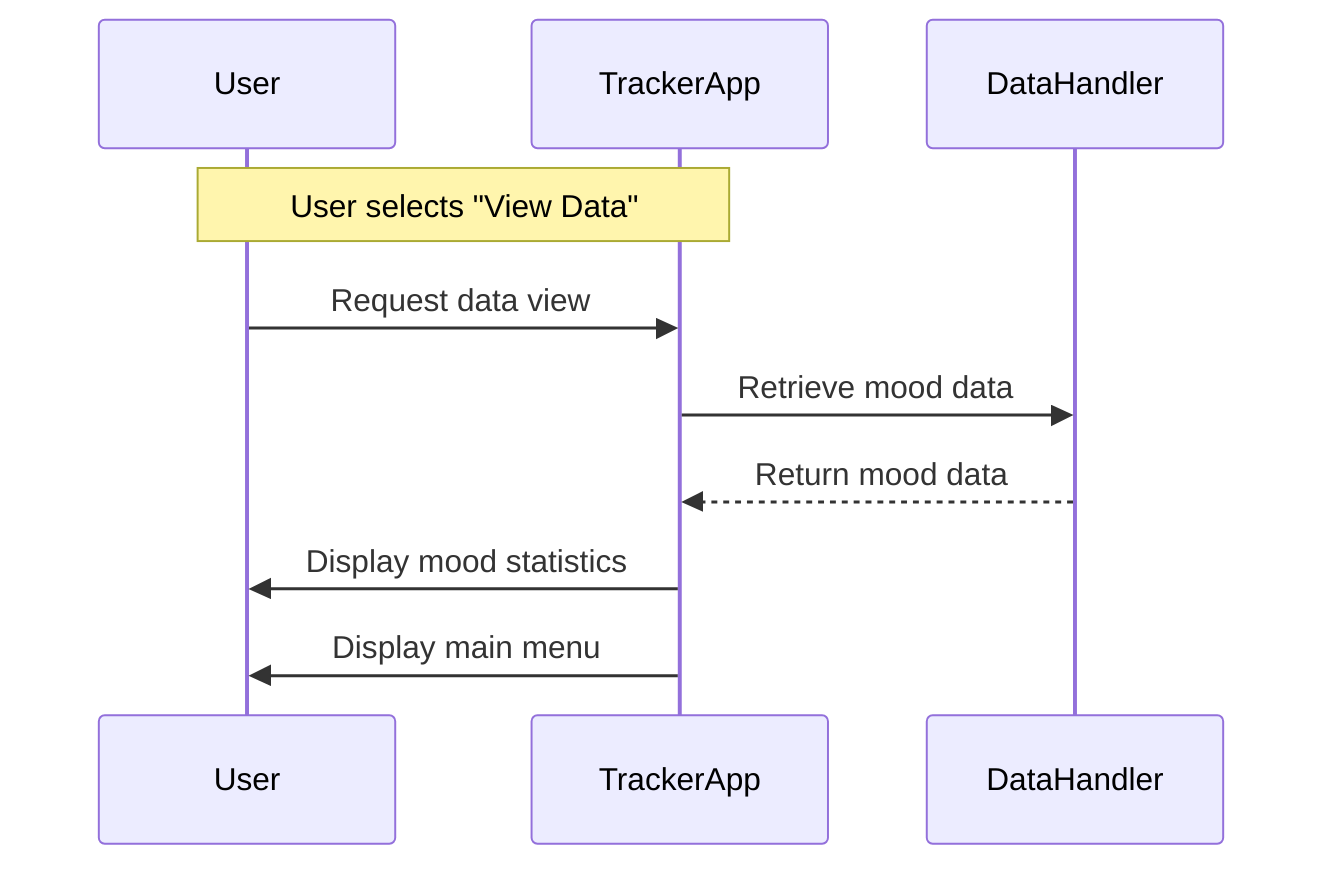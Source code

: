 sequenceDiagram
participant User as User
participant App as TrackerApp
participant Datastore as DataHandler

Note over User,App: User selects "View Data"
User->>App: Request data view
App->>Datastore: Retrieve mood data
Datastore-->>App: Return mood data
App->>User: Display mood statistics
App->>User: Display main menu
